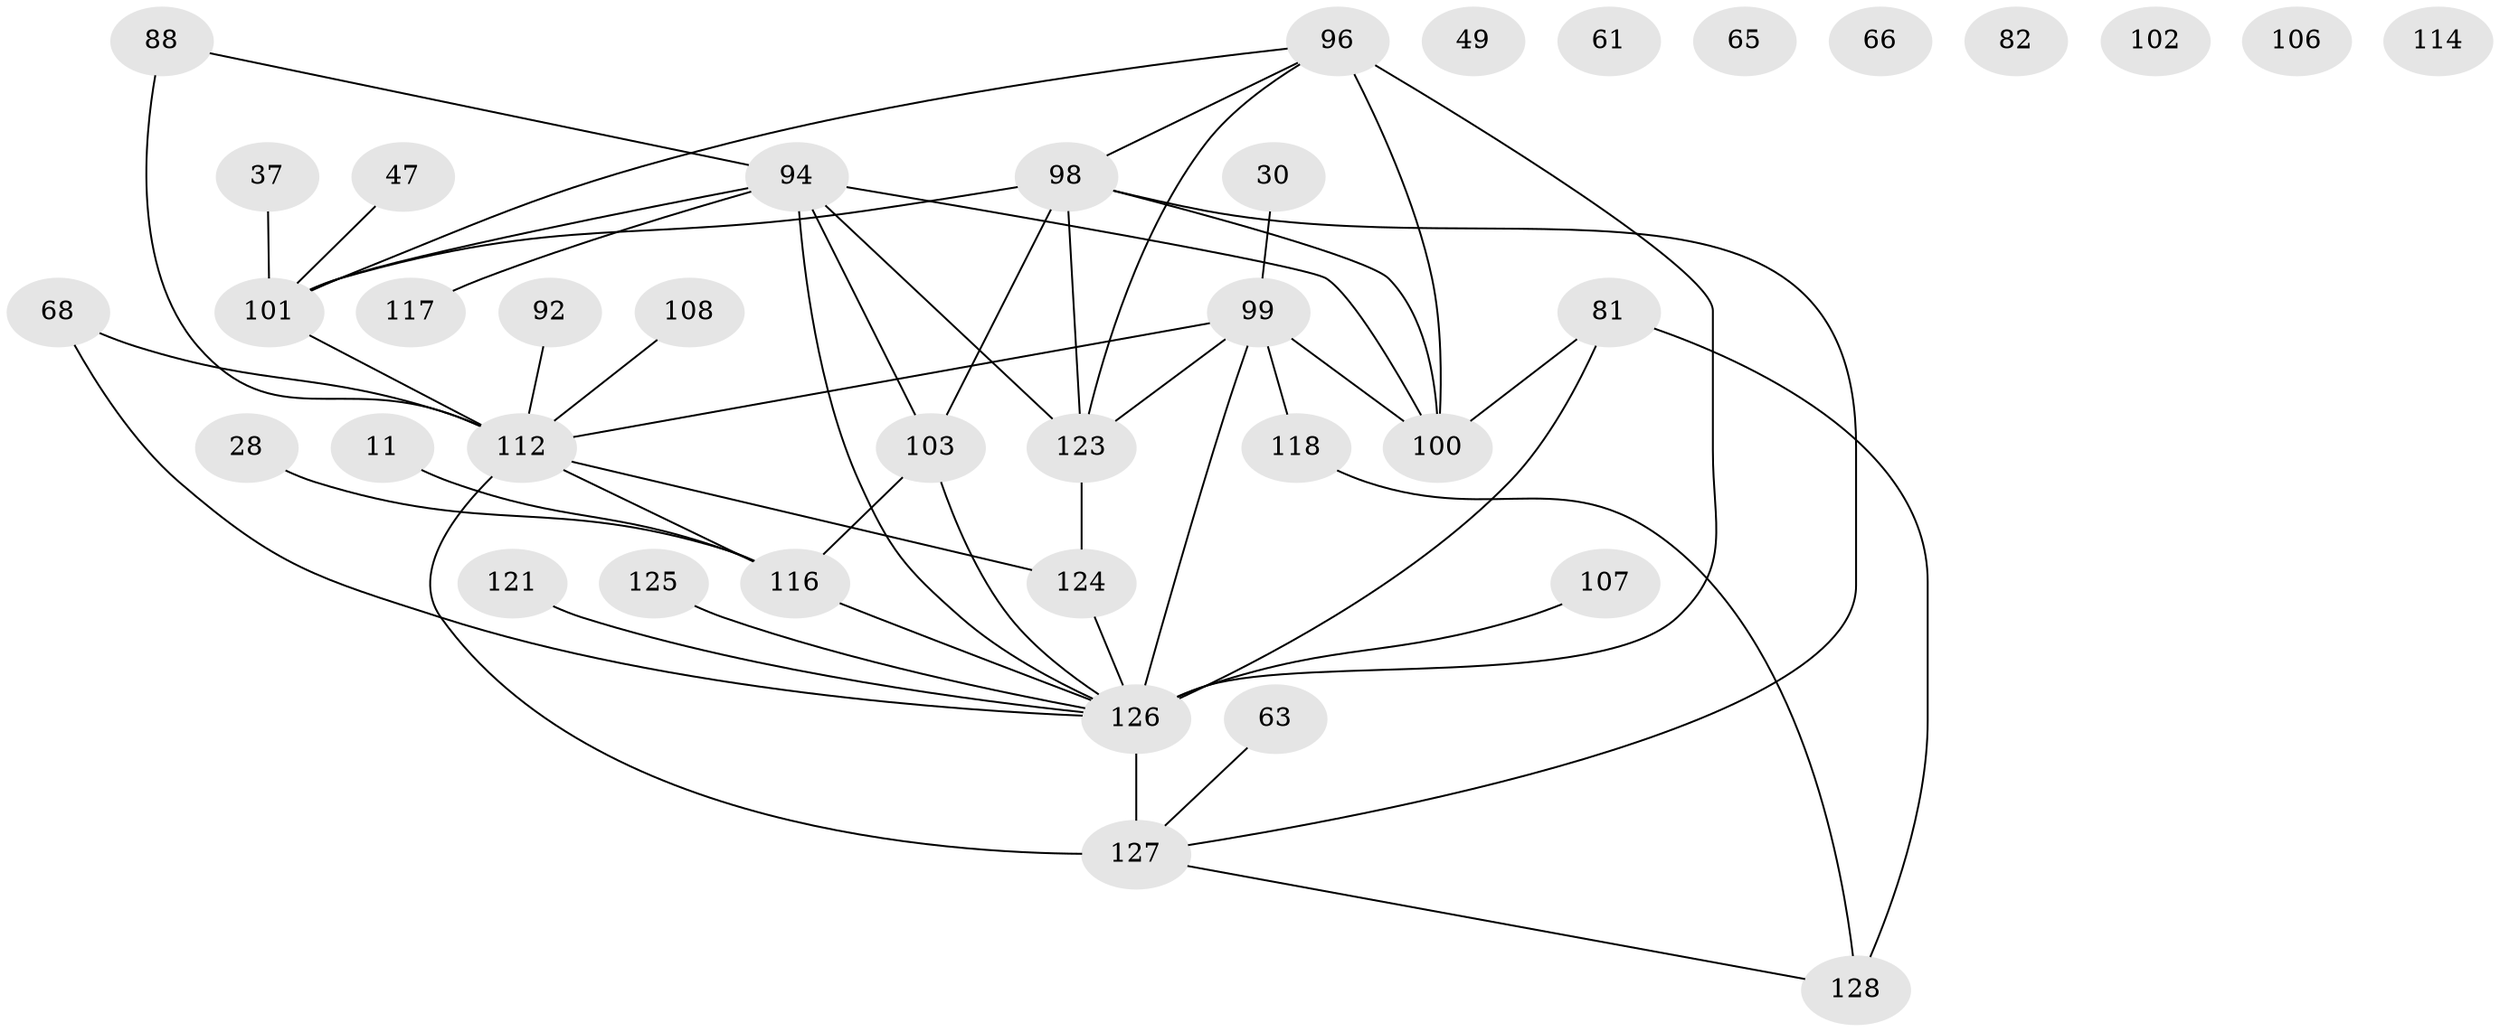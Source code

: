 // original degree distribution, {2: 0.2109375, 3: 0.1875, 6: 0.0859375, 4: 0.140625, 1: 0.1796875, 5: 0.078125, 7: 0.0390625, 9: 0.015625, 0: 0.0625}
// Generated by graph-tools (version 1.1) at 2025/43/03/04/25 21:43:00]
// undirected, 38 vertices, 51 edges
graph export_dot {
graph [start="1"]
  node [color=gray90,style=filled];
  11 [super="+3"];
  28;
  30;
  37;
  47;
  49;
  61;
  63;
  65;
  66;
  68 [super="+53"];
  81 [super="+45"];
  82;
  88 [super="+75+39"];
  92;
  94 [super="+93"];
  96 [super="+1+85+51"];
  98 [super="+34"];
  99 [super="+78+19+23+58"];
  100 [super="+32+54+80+76"];
  101 [super="+91"];
  102;
  103 [super="+14"];
  106;
  107;
  108 [super="+22"];
  112 [super="+8+50+64+97+41+57"];
  114;
  116 [super="+6+77+18"];
  117 [super="+79"];
  118 [super="+42"];
  121;
  123 [super="+119+110"];
  124 [super="+55+87"];
  125;
  126 [super="+109+56+89+122"];
  127 [super="+111"];
  128 [super="+120+83"];
  11 -- 116;
  28 -- 116;
  30 -- 99;
  37 -- 101;
  47 -- 101;
  63 -- 127;
  68 -- 112;
  68 -- 126;
  81 -- 100;
  81 -- 126;
  81 -- 128 [weight=2];
  88 -- 94;
  88 -- 112 [weight=3];
  92 -- 112;
  94 -- 100;
  94 -- 101 [weight=3];
  94 -- 103;
  94 -- 123 [weight=2];
  94 -- 117;
  94 -- 126 [weight=4];
  96 -- 98 [weight=4];
  96 -- 101 [weight=3];
  96 -- 126 [weight=7];
  96 -- 100;
  96 -- 123;
  98 -- 100;
  98 -- 103 [weight=2];
  98 -- 123 [weight=2];
  98 -- 127;
  98 -- 101 [weight=2];
  99 -- 118 [weight=3];
  99 -- 112 [weight=5];
  99 -- 123 [weight=4];
  99 -- 100;
  99 -- 126 [weight=6];
  101 -- 112 [weight=3];
  103 -- 126;
  103 -- 116 [weight=2];
  107 -- 126;
  108 -- 112;
  112 -- 127 [weight=5];
  112 -- 124;
  112 -- 116 [weight=2];
  116 -- 126 [weight=3];
  118 -- 128;
  121 -- 126;
  123 -- 124;
  124 -- 126;
  125 -- 126;
  126 -- 127 [weight=4];
  127 -- 128;
}
